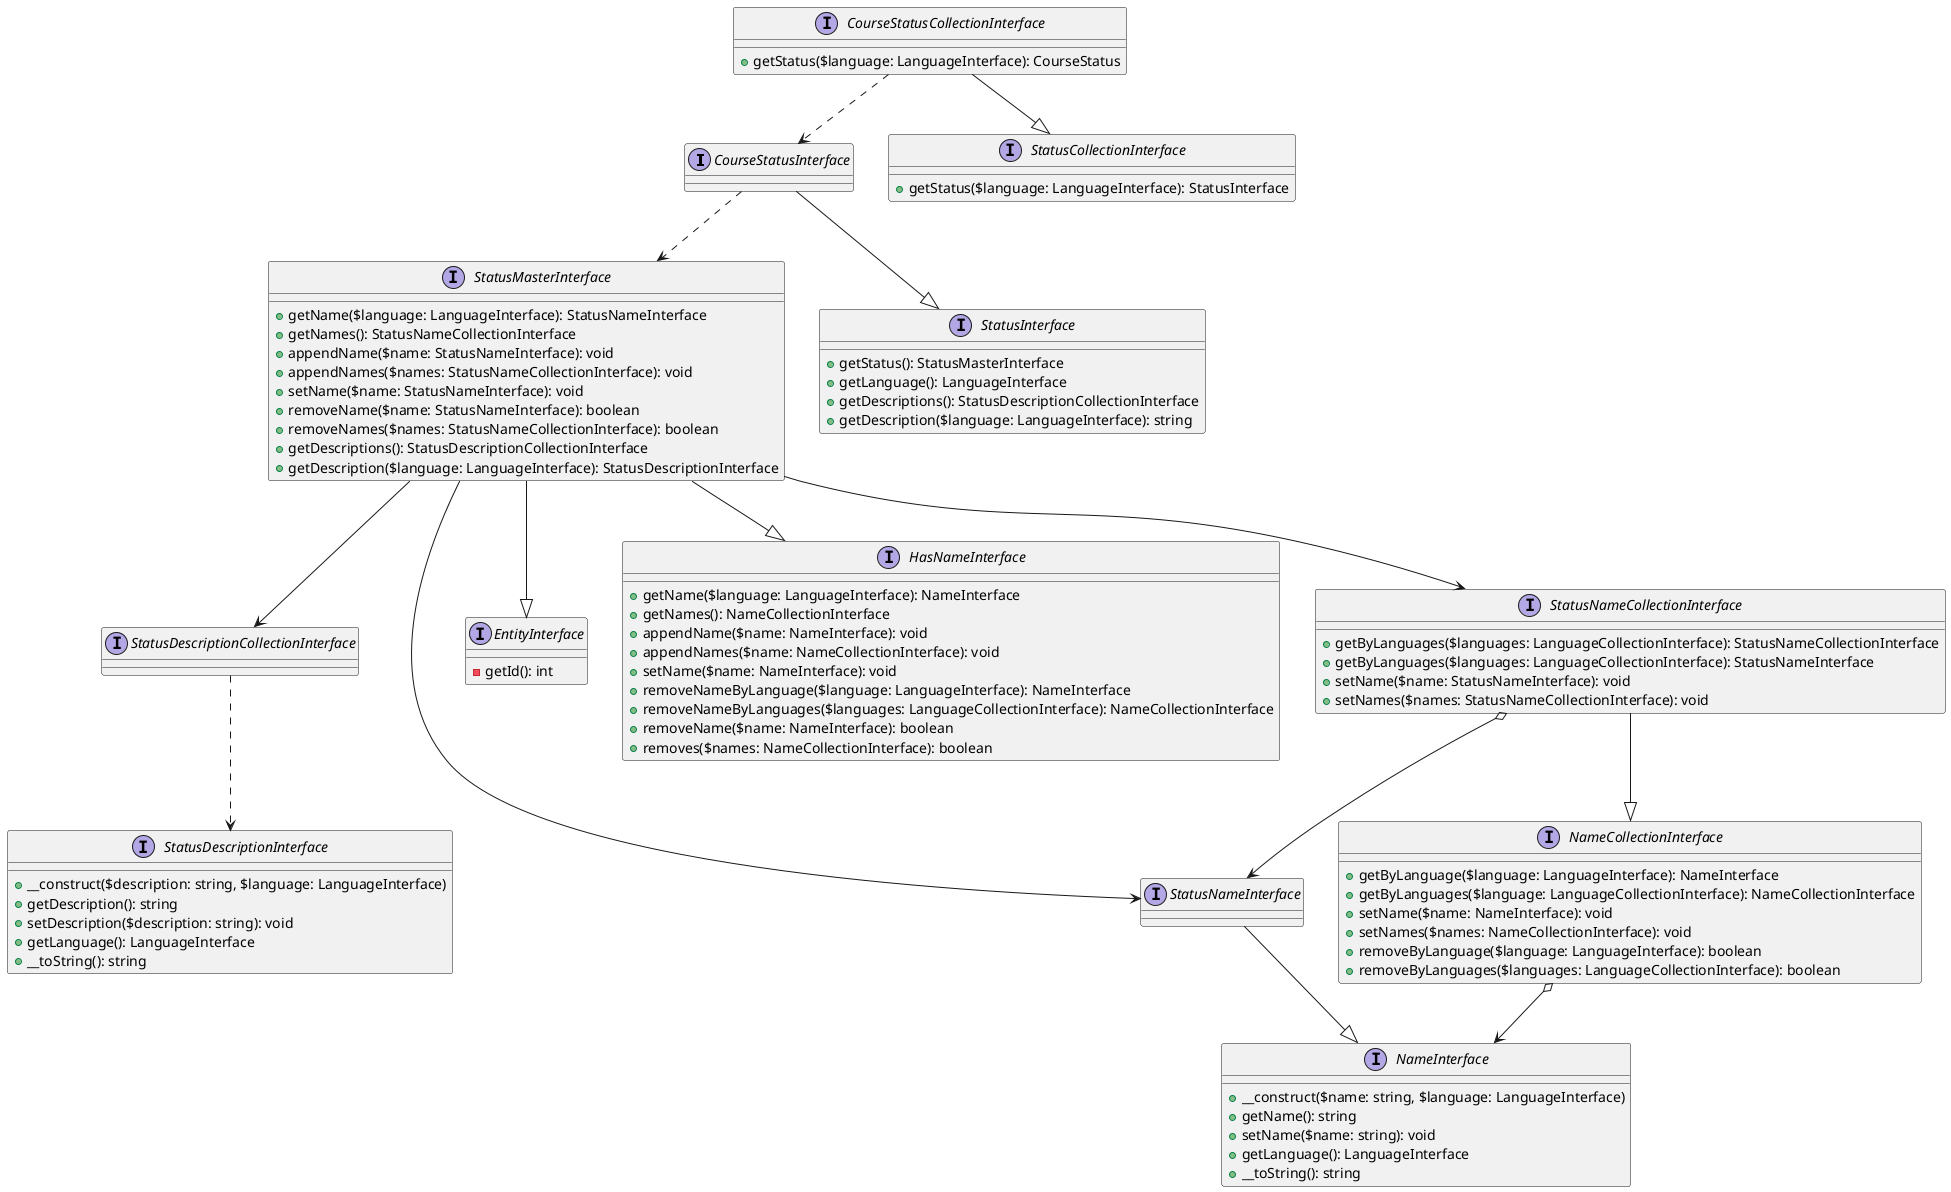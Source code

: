 @startuml

interface CourseStatusInterface

interface StatusDescriptionCollectionInterface

interface StatusNameInterface

interface EntityInterface {
    -getId(): int
}

interface CourseStatusCollectionInterface {
    +getStatus($language: LanguageInterface): CourseStatus
}

interface StatusMasterInterface {
    +getName($language: LanguageInterface): StatusNameInterface
    +getNames(): StatusNameCollectionInterface
    +appendName($name: StatusNameInterface): void
    +appendNames($names: StatusNameCollectionInterface): void
    +setName($name: StatusNameInterface): void
    +removeName($name: StatusNameInterface): boolean
    +removeNames($names: StatusNameCollectionInterface): boolean
    +getDescriptions(): StatusDescriptionCollectionInterface
    +getDescription($language: LanguageInterface): StatusDescriptionInterface
}

interface StatusDescriptionInterface {
    +__construct($description: string, $language: LanguageInterface)
    +getDescription(): string
    +setDescription($description: string): void
    +getLanguage(): LanguageInterface
    +__toString(): string
}

interface NameInterface {
    +__construct($name: string, $language: LanguageInterface)
    +getName(): string
    +setName($name: string): void
    +getLanguage(): LanguageInterface
    +__toString(): string
}

interface StatusCollectionInterface {
    +getStatus($language: LanguageInterface): StatusInterface
}

interface StatusInterface {
    +getStatus(): StatusMasterInterface
    +getLanguage(): LanguageInterface
    +getDescriptions(): StatusDescriptionCollectionInterface
    +getDescription($language: LanguageInterface): string
}

interface HasNameInterface {
    +getName($language: LanguageInterface): NameInterface
    +getNames(): NameCollectionInterface
    +appendName($name: NameInterface): void
    +appendNames($name: NameCollectionInterface): void
    +setName($name: NameInterface): void
    +removeNameByLanguage($language: LanguageInterface): NameInterface
    +removeNameByLanguages($languages: LanguageCollectionInterface): NameCollectionInterface
    +removeName($name: NameInterface): boolean
    +removes($names: NameCollectionInterface): boolean
}

interface StatusNameCollectionInterface {
    +getByLanguages($languages: LanguageCollectionInterface): StatusNameCollectionInterface
    +getByLanguages($languages: LanguageCollectionInterface): StatusNameInterface
    +setName($name: StatusNameInterface): void
    +setNames($names: StatusNameCollectionInterface): void
}

interface NameCollectionInterface {
    +getByLanguage($language: LanguageInterface): NameInterface
    +getByLanguages($language: LanguageCollectionInterface): NameCollectionInterface
    +setName($name: NameInterface): void
    +setNames($names: NameCollectionInterface): void
    +removeByLanguage($language: LanguageInterface): boolean
    +removeByLanguages($languages: LanguageCollectionInterface): boolean
}

CourseStatusCollectionInterface --|> StatusCollectionInterface

CourseStatusCollectionInterface ..> CourseStatusInterface

CourseStatusInterface --|> StatusInterface

CourseStatusInterface ..> StatusMasterInterface

StatusMasterInterface --|> EntityInterface

StatusMasterInterface --> StatusNameInterface

StatusMasterInterface -->StatusDescriptionCollectionInterface

StatusMasterInterface --> StatusNameCollectionInterface

StatusMasterInterface --|> HasNameInterface

StatusNameInterface --|> NameInterface

StatusNameCollectionInterface o--> StatusNameInterface

StatusNameCollectionInterface --|> NameCollectionInterface

NameCollectionInterface o--> NameInterface

StatusDescriptionCollectionInterface ..>StatusDescriptionInterface





@enduml